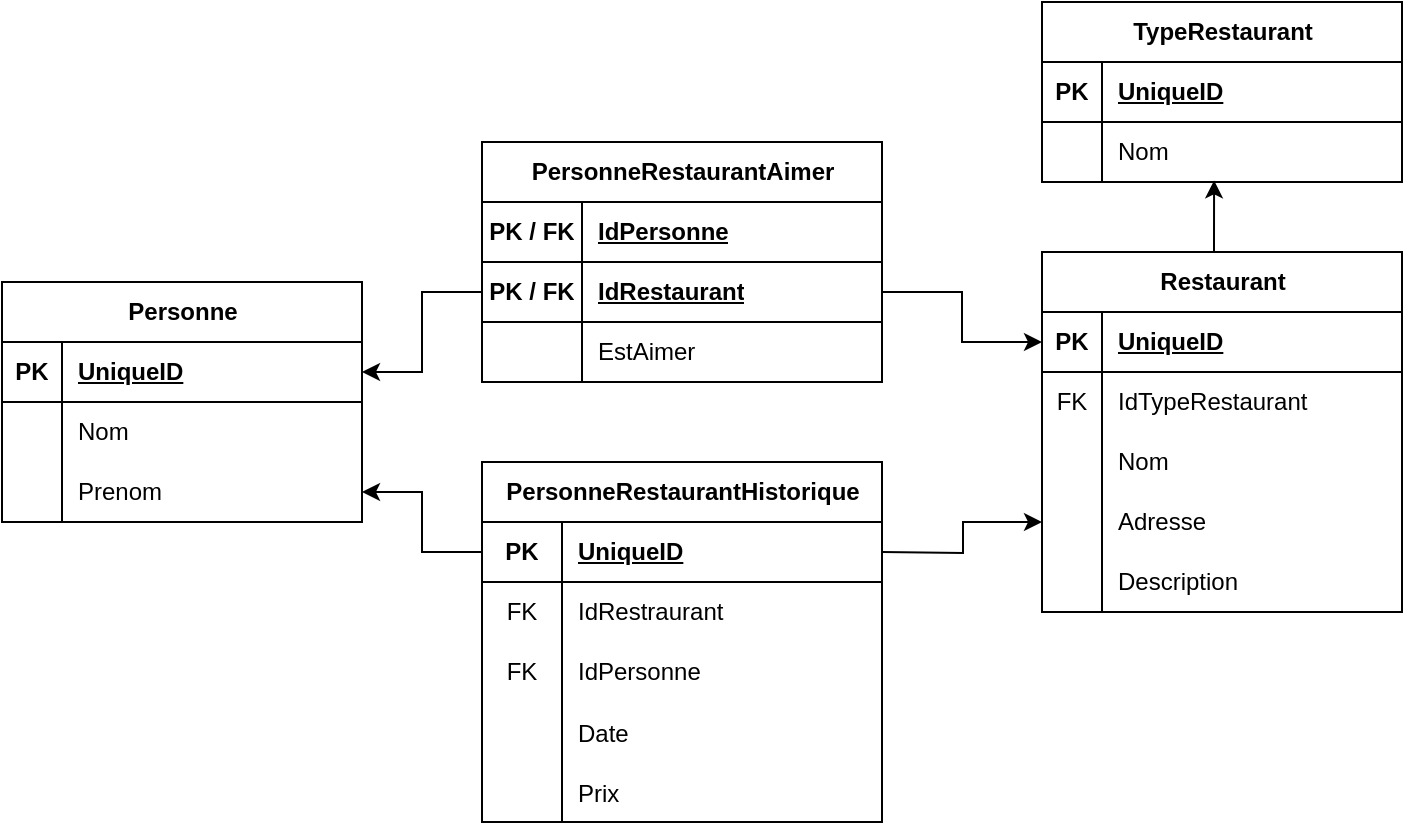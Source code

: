 <mxfile version="22.1.2" type="device">
  <diagram name="Page-1" id="9HlWXw9xovZMGXutbzrX">
    <mxGraphModel dx="1434" dy="836" grid="1" gridSize="10" guides="1" tooltips="1" connect="1" arrows="1" fold="1" page="1" pageScale="1" pageWidth="827" pageHeight="1169" math="0" shadow="0">
      <root>
        <mxCell id="0" />
        <mxCell id="1" parent="0" />
        <mxCell id="Jq2r6JU9CfqazQ6UyU02-1" value="Personne" style="shape=table;startSize=30;container=1;collapsible=1;childLayout=tableLayout;fixedRows=1;rowLines=0;fontStyle=1;align=center;resizeLast=1;html=1;gradientColor=none;swimlaneFillColor=default;" parent="1" vertex="1">
          <mxGeometry x="40" y="150" width="180" height="120" as="geometry" />
        </mxCell>
        <mxCell id="Jq2r6JU9CfqazQ6UyU02-2" value="" style="shape=tableRow;horizontal=0;startSize=0;swimlaneHead=0;swimlaneBody=0;fillColor=none;collapsible=0;dropTarget=0;points=[[0,0.5],[1,0.5]];portConstraint=eastwest;top=0;left=0;right=0;bottom=1;" parent="Jq2r6JU9CfqazQ6UyU02-1" vertex="1">
          <mxGeometry y="30" width="180" height="30" as="geometry" />
        </mxCell>
        <mxCell id="Jq2r6JU9CfqazQ6UyU02-3" value="PK" style="shape=partialRectangle;connectable=0;fillColor=none;top=0;left=0;bottom=0;right=0;fontStyle=1;overflow=hidden;whiteSpace=wrap;html=1;" parent="Jq2r6JU9CfqazQ6UyU02-2" vertex="1">
          <mxGeometry width="30" height="30" as="geometry">
            <mxRectangle width="30" height="30" as="alternateBounds" />
          </mxGeometry>
        </mxCell>
        <mxCell id="Jq2r6JU9CfqazQ6UyU02-4" value="UniqueID" style="shape=partialRectangle;connectable=0;fillColor=none;top=0;left=0;bottom=0;right=0;align=left;spacingLeft=6;fontStyle=5;overflow=hidden;whiteSpace=wrap;html=1;" parent="Jq2r6JU9CfqazQ6UyU02-2" vertex="1">
          <mxGeometry x="30" width="150" height="30" as="geometry">
            <mxRectangle width="150" height="30" as="alternateBounds" />
          </mxGeometry>
        </mxCell>
        <mxCell id="Jq2r6JU9CfqazQ6UyU02-5" value="" style="shape=tableRow;horizontal=0;startSize=0;swimlaneHead=0;swimlaneBody=0;fillColor=none;collapsible=0;dropTarget=0;points=[[0,0.5],[1,0.5]];portConstraint=eastwest;top=0;left=0;right=0;bottom=0;" parent="Jq2r6JU9CfqazQ6UyU02-1" vertex="1">
          <mxGeometry y="60" width="180" height="30" as="geometry" />
        </mxCell>
        <mxCell id="Jq2r6JU9CfqazQ6UyU02-6" value="" style="shape=partialRectangle;connectable=0;fillColor=none;top=0;left=0;bottom=0;right=0;editable=1;overflow=hidden;whiteSpace=wrap;html=1;" parent="Jq2r6JU9CfqazQ6UyU02-5" vertex="1">
          <mxGeometry width="30" height="30" as="geometry">
            <mxRectangle width="30" height="30" as="alternateBounds" />
          </mxGeometry>
        </mxCell>
        <mxCell id="Jq2r6JU9CfqazQ6UyU02-7" value="Nom" style="shape=partialRectangle;connectable=0;fillColor=none;top=0;left=0;bottom=0;right=0;align=left;spacingLeft=6;overflow=hidden;whiteSpace=wrap;html=1;" parent="Jq2r6JU9CfqazQ6UyU02-5" vertex="1">
          <mxGeometry x="30" width="150" height="30" as="geometry">
            <mxRectangle width="150" height="30" as="alternateBounds" />
          </mxGeometry>
        </mxCell>
        <mxCell id="Jq2r6JU9CfqazQ6UyU02-8" value="" style="shape=tableRow;horizontal=0;startSize=0;swimlaneHead=0;swimlaneBody=0;fillColor=none;collapsible=0;dropTarget=0;points=[[0,0.5],[1,0.5]];portConstraint=eastwest;top=0;left=0;right=0;bottom=0;" parent="Jq2r6JU9CfqazQ6UyU02-1" vertex="1">
          <mxGeometry y="90" width="180" height="30" as="geometry" />
        </mxCell>
        <mxCell id="Jq2r6JU9CfqazQ6UyU02-9" value="" style="shape=partialRectangle;connectable=0;fillColor=none;top=0;left=0;bottom=0;right=0;editable=1;overflow=hidden;whiteSpace=wrap;html=1;" parent="Jq2r6JU9CfqazQ6UyU02-8" vertex="1">
          <mxGeometry width="30" height="30" as="geometry">
            <mxRectangle width="30" height="30" as="alternateBounds" />
          </mxGeometry>
        </mxCell>
        <mxCell id="Jq2r6JU9CfqazQ6UyU02-10" value="Prenom" style="shape=partialRectangle;connectable=0;fillColor=none;top=0;left=0;bottom=0;right=0;align=left;spacingLeft=6;overflow=hidden;whiteSpace=wrap;html=1;" parent="Jq2r6JU9CfqazQ6UyU02-8" vertex="1">
          <mxGeometry x="30" width="150" height="30" as="geometry">
            <mxRectangle width="150" height="30" as="alternateBounds" />
          </mxGeometry>
        </mxCell>
        <mxCell id="Jq2r6JU9CfqazQ6UyU02-17" value="TypeRestaurant" style="shape=table;startSize=30;container=1;collapsible=1;childLayout=tableLayout;fixedRows=1;rowLines=0;fontStyle=1;align=center;resizeLast=1;html=1;swimlaneFillColor=default;" parent="1" vertex="1">
          <mxGeometry x="560" y="10" width="180" height="90" as="geometry" />
        </mxCell>
        <mxCell id="Jq2r6JU9CfqazQ6UyU02-18" value="" style="shape=tableRow;horizontal=0;startSize=0;swimlaneHead=0;swimlaneBody=0;fillColor=none;collapsible=0;dropTarget=0;points=[[0,0.5],[1,0.5]];portConstraint=eastwest;top=0;left=0;right=0;bottom=1;" parent="Jq2r6JU9CfqazQ6UyU02-17" vertex="1">
          <mxGeometry y="30" width="180" height="30" as="geometry" />
        </mxCell>
        <mxCell id="Jq2r6JU9CfqazQ6UyU02-19" value="PK" style="shape=partialRectangle;connectable=0;fillColor=none;top=0;left=0;bottom=0;right=0;fontStyle=1;overflow=hidden;whiteSpace=wrap;html=1;" parent="Jq2r6JU9CfqazQ6UyU02-18" vertex="1">
          <mxGeometry width="30" height="30" as="geometry">
            <mxRectangle width="30" height="30" as="alternateBounds" />
          </mxGeometry>
        </mxCell>
        <mxCell id="Jq2r6JU9CfqazQ6UyU02-20" value="UniqueID" style="shape=partialRectangle;connectable=0;fillColor=none;top=0;left=0;bottom=0;right=0;align=left;spacingLeft=6;fontStyle=5;overflow=hidden;whiteSpace=wrap;html=1;" parent="Jq2r6JU9CfqazQ6UyU02-18" vertex="1">
          <mxGeometry x="30" width="150" height="30" as="geometry">
            <mxRectangle width="150" height="30" as="alternateBounds" />
          </mxGeometry>
        </mxCell>
        <mxCell id="Jq2r6JU9CfqazQ6UyU02-21" value="" style="shape=tableRow;horizontal=0;startSize=0;swimlaneHead=0;swimlaneBody=0;fillColor=none;collapsible=0;dropTarget=0;points=[[0,0.5],[1,0.5]];portConstraint=eastwest;top=0;left=0;right=0;bottom=0;" parent="Jq2r6JU9CfqazQ6UyU02-17" vertex="1">
          <mxGeometry y="60" width="180" height="30" as="geometry" />
        </mxCell>
        <mxCell id="Jq2r6JU9CfqazQ6UyU02-22" value="" style="shape=partialRectangle;connectable=0;fillColor=none;top=0;left=0;bottom=0;right=0;editable=1;overflow=hidden;whiteSpace=wrap;html=1;" parent="Jq2r6JU9CfqazQ6UyU02-21" vertex="1">
          <mxGeometry width="30" height="30" as="geometry">
            <mxRectangle width="30" height="30" as="alternateBounds" />
          </mxGeometry>
        </mxCell>
        <mxCell id="Jq2r6JU9CfqazQ6UyU02-23" value="Nom" style="shape=partialRectangle;connectable=0;fillColor=none;top=0;left=0;bottom=0;right=0;align=left;spacingLeft=6;overflow=hidden;whiteSpace=wrap;html=1;" parent="Jq2r6JU9CfqazQ6UyU02-21" vertex="1">
          <mxGeometry x="30" width="150" height="30" as="geometry">
            <mxRectangle width="150" height="30" as="alternateBounds" />
          </mxGeometry>
        </mxCell>
        <mxCell id="Jq2r6JU9CfqazQ6UyU02-27" value="Restaurant" style="shape=table;startSize=30;container=1;collapsible=1;childLayout=tableLayout;fixedRows=1;rowLines=0;fontStyle=1;align=center;resizeLast=1;html=1;swimlaneFillColor=default;" parent="1" vertex="1">
          <mxGeometry x="560" y="135" width="180" height="180" as="geometry" />
        </mxCell>
        <mxCell id="Jq2r6JU9CfqazQ6UyU02-28" value="" style="shape=tableRow;horizontal=0;startSize=0;swimlaneHead=0;swimlaneBody=0;fillColor=none;collapsible=0;dropTarget=0;points=[[0,0.5],[1,0.5]];portConstraint=eastwest;top=0;left=0;right=0;bottom=1;" parent="Jq2r6JU9CfqazQ6UyU02-27" vertex="1">
          <mxGeometry y="30" width="180" height="30" as="geometry" />
        </mxCell>
        <mxCell id="Jq2r6JU9CfqazQ6UyU02-29" value="PK" style="shape=partialRectangle;connectable=0;fillColor=none;top=0;left=0;bottom=0;right=0;fontStyle=1;overflow=hidden;whiteSpace=wrap;html=1;" parent="Jq2r6JU9CfqazQ6UyU02-28" vertex="1">
          <mxGeometry width="30" height="30" as="geometry">
            <mxRectangle width="30" height="30" as="alternateBounds" />
          </mxGeometry>
        </mxCell>
        <mxCell id="Jq2r6JU9CfqazQ6UyU02-30" value="UniqueID" style="shape=partialRectangle;connectable=0;fillColor=none;top=0;left=0;bottom=0;right=0;align=left;spacingLeft=6;fontStyle=5;overflow=hidden;whiteSpace=wrap;html=1;" parent="Jq2r6JU9CfqazQ6UyU02-28" vertex="1">
          <mxGeometry x="30" width="150" height="30" as="geometry">
            <mxRectangle width="150" height="30" as="alternateBounds" />
          </mxGeometry>
        </mxCell>
        <mxCell id="Jq2r6JU9CfqazQ6UyU02-37" value="" style="shape=tableRow;horizontal=0;startSize=0;swimlaneHead=0;swimlaneBody=0;fillColor=none;collapsible=0;dropTarget=0;points=[[0,0.5],[1,0.5]];portConstraint=eastwest;top=0;left=0;right=0;bottom=0;" parent="Jq2r6JU9CfqazQ6UyU02-27" vertex="1">
          <mxGeometry y="60" width="180" height="30" as="geometry" />
        </mxCell>
        <mxCell id="Jq2r6JU9CfqazQ6UyU02-38" value="FK" style="shape=partialRectangle;connectable=0;fillColor=none;top=0;left=0;bottom=0;right=0;fontStyle=0;overflow=hidden;whiteSpace=wrap;html=1;" parent="Jq2r6JU9CfqazQ6UyU02-37" vertex="1">
          <mxGeometry width="30" height="30" as="geometry">
            <mxRectangle width="30" height="30" as="alternateBounds" />
          </mxGeometry>
        </mxCell>
        <mxCell id="Jq2r6JU9CfqazQ6UyU02-39" value="IdTypeRestaurant" style="shape=partialRectangle;connectable=0;fillColor=none;top=0;left=0;bottom=0;right=0;align=left;spacingLeft=6;fontStyle=0;overflow=hidden;whiteSpace=wrap;html=1;" parent="Jq2r6JU9CfqazQ6UyU02-37" vertex="1">
          <mxGeometry x="30" width="150" height="30" as="geometry">
            <mxRectangle width="150" height="30" as="alternateBounds" />
          </mxGeometry>
        </mxCell>
        <mxCell id="Jq2r6JU9CfqazQ6UyU02-31" value="" style="shape=tableRow;horizontal=0;startSize=0;swimlaneHead=0;swimlaneBody=0;fillColor=none;collapsible=0;dropTarget=0;points=[[0,0.5],[1,0.5]];portConstraint=eastwest;top=0;left=0;right=0;bottom=0;" parent="Jq2r6JU9CfqazQ6UyU02-27" vertex="1">
          <mxGeometry y="90" width="180" height="30" as="geometry" />
        </mxCell>
        <mxCell id="Jq2r6JU9CfqazQ6UyU02-32" value="" style="shape=partialRectangle;connectable=0;fillColor=none;top=0;left=0;bottom=0;right=0;editable=1;overflow=hidden;whiteSpace=wrap;html=1;" parent="Jq2r6JU9CfqazQ6UyU02-31" vertex="1">
          <mxGeometry width="30" height="30" as="geometry">
            <mxRectangle width="30" height="30" as="alternateBounds" />
          </mxGeometry>
        </mxCell>
        <mxCell id="Jq2r6JU9CfqazQ6UyU02-33" value="Nom" style="shape=partialRectangle;connectable=0;fillColor=none;top=0;left=0;bottom=0;right=0;align=left;spacingLeft=6;overflow=hidden;whiteSpace=wrap;html=1;" parent="Jq2r6JU9CfqazQ6UyU02-31" vertex="1">
          <mxGeometry x="30" width="150" height="30" as="geometry">
            <mxRectangle width="150" height="30" as="alternateBounds" />
          </mxGeometry>
        </mxCell>
        <mxCell id="Jq2r6JU9CfqazQ6UyU02-34" value="" style="shape=tableRow;horizontal=0;startSize=0;swimlaneHead=0;swimlaneBody=0;fillColor=none;collapsible=0;dropTarget=0;points=[[0,0.5],[1,0.5]];portConstraint=eastwest;top=0;left=0;right=0;bottom=0;" parent="Jq2r6JU9CfqazQ6UyU02-27" vertex="1">
          <mxGeometry y="120" width="180" height="30" as="geometry" />
        </mxCell>
        <mxCell id="Jq2r6JU9CfqazQ6UyU02-35" value="" style="shape=partialRectangle;connectable=0;fillColor=none;top=0;left=0;bottom=0;right=0;editable=1;overflow=hidden;whiteSpace=wrap;html=1;" parent="Jq2r6JU9CfqazQ6UyU02-34" vertex="1">
          <mxGeometry width="30" height="30" as="geometry">
            <mxRectangle width="30" height="30" as="alternateBounds" />
          </mxGeometry>
        </mxCell>
        <mxCell id="Jq2r6JU9CfqazQ6UyU02-36" value="Adresse" style="shape=partialRectangle;connectable=0;fillColor=none;top=0;left=0;bottom=0;right=0;align=left;spacingLeft=6;overflow=hidden;whiteSpace=wrap;html=1;" parent="Jq2r6JU9CfqazQ6UyU02-34" vertex="1">
          <mxGeometry x="30" width="150" height="30" as="geometry">
            <mxRectangle width="150" height="30" as="alternateBounds" />
          </mxGeometry>
        </mxCell>
        <mxCell id="yEn27LW-nkxsNg534V1I-1" value="" style="shape=tableRow;horizontal=0;startSize=0;swimlaneHead=0;swimlaneBody=0;fillColor=none;collapsible=0;dropTarget=0;points=[[0,0.5],[1,0.5]];portConstraint=eastwest;top=0;left=0;right=0;bottom=0;" vertex="1" parent="Jq2r6JU9CfqazQ6UyU02-27">
          <mxGeometry y="150" width="180" height="30" as="geometry" />
        </mxCell>
        <mxCell id="yEn27LW-nkxsNg534V1I-2" value="" style="shape=partialRectangle;connectable=0;fillColor=none;top=0;left=0;bottom=0;right=0;editable=1;overflow=hidden;whiteSpace=wrap;html=1;" vertex="1" parent="yEn27LW-nkxsNg534V1I-1">
          <mxGeometry width="30" height="30" as="geometry">
            <mxRectangle width="30" height="30" as="alternateBounds" />
          </mxGeometry>
        </mxCell>
        <mxCell id="yEn27LW-nkxsNg534V1I-3" value="Description" style="shape=partialRectangle;connectable=0;fillColor=none;top=0;left=0;bottom=0;right=0;align=left;spacingLeft=6;overflow=hidden;whiteSpace=wrap;html=1;" vertex="1" parent="yEn27LW-nkxsNg534V1I-1">
          <mxGeometry x="30" width="150" height="30" as="geometry">
            <mxRectangle width="150" height="30" as="alternateBounds" />
          </mxGeometry>
        </mxCell>
        <mxCell id="Jq2r6JU9CfqazQ6UyU02-40" value="PersonneRestaurantAimer" style="shape=table;startSize=30;container=1;collapsible=1;childLayout=tableLayout;fixedRows=1;rowLines=0;fontStyle=1;align=center;resizeLast=1;html=1;swimlaneFillColor=default;" parent="1" vertex="1">
          <mxGeometry x="280" y="80" width="200" height="120" as="geometry" />
        </mxCell>
        <mxCell id="Jq2r6JU9CfqazQ6UyU02-41" value="" style="shape=tableRow;horizontal=0;startSize=0;swimlaneHead=0;swimlaneBody=0;fillColor=none;collapsible=0;dropTarget=0;points=[[0,0.5],[1,0.5]];portConstraint=eastwest;top=0;left=0;right=0;bottom=1;" parent="Jq2r6JU9CfqazQ6UyU02-40" vertex="1">
          <mxGeometry y="30" width="200" height="30" as="geometry" />
        </mxCell>
        <mxCell id="Jq2r6JU9CfqazQ6UyU02-42" value="PK / FK" style="shape=partialRectangle;connectable=0;fillColor=none;top=0;left=0;bottom=0;right=0;fontStyle=1;overflow=hidden;whiteSpace=wrap;html=1;" parent="Jq2r6JU9CfqazQ6UyU02-41" vertex="1">
          <mxGeometry width="50" height="30" as="geometry">
            <mxRectangle width="50" height="30" as="alternateBounds" />
          </mxGeometry>
        </mxCell>
        <mxCell id="Jq2r6JU9CfqazQ6UyU02-43" value="IdPersonne" style="shape=partialRectangle;connectable=0;fillColor=none;top=0;left=0;bottom=0;right=0;align=left;spacingLeft=6;fontStyle=5;overflow=hidden;whiteSpace=wrap;html=1;" parent="Jq2r6JU9CfqazQ6UyU02-41" vertex="1">
          <mxGeometry x="50" width="150" height="30" as="geometry">
            <mxRectangle width="150" height="30" as="alternateBounds" />
          </mxGeometry>
        </mxCell>
        <mxCell id="Jq2r6JU9CfqazQ6UyU02-53" value="" style="shape=tableRow;horizontal=0;startSize=0;swimlaneHead=0;swimlaneBody=0;fillColor=none;collapsible=0;dropTarget=0;points=[[0,0.5],[1,0.5]];portConstraint=eastwest;top=0;left=0;right=0;bottom=1;" parent="Jq2r6JU9CfqazQ6UyU02-40" vertex="1">
          <mxGeometry y="60" width="200" height="30" as="geometry" />
        </mxCell>
        <mxCell id="Jq2r6JU9CfqazQ6UyU02-54" value="PK / FK" style="shape=partialRectangle;connectable=0;fillColor=none;top=0;left=0;bottom=0;right=0;fontStyle=1;overflow=hidden;whiteSpace=wrap;html=1;" parent="Jq2r6JU9CfqazQ6UyU02-53" vertex="1">
          <mxGeometry width="50" height="30" as="geometry">
            <mxRectangle width="50" height="30" as="alternateBounds" />
          </mxGeometry>
        </mxCell>
        <mxCell id="Jq2r6JU9CfqazQ6UyU02-55" value="IdRestaurant" style="shape=partialRectangle;connectable=0;fillColor=none;top=0;left=0;bottom=0;right=0;align=left;spacingLeft=6;fontStyle=5;overflow=hidden;whiteSpace=wrap;html=1;" parent="Jq2r6JU9CfqazQ6UyU02-53" vertex="1">
          <mxGeometry x="50" width="150" height="30" as="geometry">
            <mxRectangle width="150" height="30" as="alternateBounds" />
          </mxGeometry>
        </mxCell>
        <mxCell id="Jq2r6JU9CfqazQ6UyU02-44" value="" style="shape=tableRow;horizontal=0;startSize=0;swimlaneHead=0;swimlaneBody=0;fillColor=none;collapsible=0;dropTarget=0;points=[[0,0.5],[1,0.5]];portConstraint=eastwest;top=0;left=0;right=0;bottom=0;" parent="Jq2r6JU9CfqazQ6UyU02-40" vertex="1">
          <mxGeometry y="90" width="200" height="30" as="geometry" />
        </mxCell>
        <mxCell id="Jq2r6JU9CfqazQ6UyU02-45" value="" style="shape=partialRectangle;connectable=0;fillColor=none;top=0;left=0;bottom=0;right=0;editable=1;overflow=hidden;whiteSpace=wrap;html=1;" parent="Jq2r6JU9CfqazQ6UyU02-44" vertex="1">
          <mxGeometry width="50" height="30" as="geometry">
            <mxRectangle width="50" height="30" as="alternateBounds" />
          </mxGeometry>
        </mxCell>
        <mxCell id="Jq2r6JU9CfqazQ6UyU02-46" value="EstAimer" style="shape=partialRectangle;connectable=0;fillColor=none;top=0;left=0;bottom=0;right=0;align=left;spacingLeft=6;overflow=hidden;whiteSpace=wrap;html=1;" parent="Jq2r6JU9CfqazQ6UyU02-44" vertex="1">
          <mxGeometry x="50" width="150" height="30" as="geometry">
            <mxRectangle width="150" height="30" as="alternateBounds" />
          </mxGeometry>
        </mxCell>
        <mxCell id="Jq2r6JU9CfqazQ6UyU02-56" value="PersonneRestaurantHistorique" style="shape=table;startSize=30;container=1;collapsible=1;childLayout=tableLayout;fixedRows=1;rowLines=0;fontStyle=1;align=center;resizeLast=1;html=1;swimlaneFillColor=default;" parent="1" vertex="1">
          <mxGeometry x="280" y="240" width="200" height="180" as="geometry" />
        </mxCell>
        <mxCell id="Jq2r6JU9CfqazQ6UyU02-78" value="" style="shape=tableRow;horizontal=0;startSize=0;swimlaneHead=0;swimlaneBody=0;fillColor=none;collapsible=0;dropTarget=0;points=[[0,0.5],[1,0.5]];portConstraint=eastwest;top=0;left=0;right=0;bottom=1;" parent="Jq2r6JU9CfqazQ6UyU02-56" vertex="1">
          <mxGeometry y="30" width="200" height="30" as="geometry" />
        </mxCell>
        <mxCell id="Jq2r6JU9CfqazQ6UyU02-79" value="PK" style="shape=partialRectangle;connectable=0;fillColor=none;top=0;left=0;bottom=0;right=0;fontStyle=1;overflow=hidden;whiteSpace=wrap;html=1;" parent="Jq2r6JU9CfqazQ6UyU02-78" vertex="1">
          <mxGeometry width="40" height="30" as="geometry">
            <mxRectangle width="40" height="30" as="alternateBounds" />
          </mxGeometry>
        </mxCell>
        <mxCell id="Jq2r6JU9CfqazQ6UyU02-80" value="UniqueID" style="shape=partialRectangle;connectable=0;fillColor=none;top=0;left=0;bottom=0;right=0;align=left;spacingLeft=6;fontStyle=5;overflow=hidden;whiteSpace=wrap;html=1;" parent="Jq2r6JU9CfqazQ6UyU02-78" vertex="1">
          <mxGeometry x="40" width="160" height="30" as="geometry">
            <mxRectangle width="160" height="30" as="alternateBounds" />
          </mxGeometry>
        </mxCell>
        <mxCell id="Jq2r6JU9CfqazQ6UyU02-71" value="" style="shape=tableRow;horizontal=0;startSize=0;swimlaneHead=0;swimlaneBody=0;fillColor=none;collapsible=0;dropTarget=0;points=[[0,0.5],[1,0.5]];portConstraint=eastwest;top=0;left=0;right=0;bottom=0;" parent="Jq2r6JU9CfqazQ6UyU02-56" vertex="1">
          <mxGeometry y="60" width="200" height="30" as="geometry" />
        </mxCell>
        <mxCell id="Jq2r6JU9CfqazQ6UyU02-72" value="FK" style="shape=partialRectangle;connectable=0;fillColor=none;top=0;left=0;bottom=0;right=0;fontStyle=0;overflow=hidden;whiteSpace=wrap;html=1;" parent="Jq2r6JU9CfqazQ6UyU02-71" vertex="1">
          <mxGeometry width="40" height="30" as="geometry">
            <mxRectangle width="40" height="30" as="alternateBounds" />
          </mxGeometry>
        </mxCell>
        <mxCell id="Jq2r6JU9CfqazQ6UyU02-73" value="IdRestraurant" style="shape=partialRectangle;connectable=0;fillColor=none;top=0;left=0;bottom=0;right=0;align=left;spacingLeft=6;fontStyle=0;overflow=hidden;whiteSpace=wrap;html=1;" parent="Jq2r6JU9CfqazQ6UyU02-71" vertex="1">
          <mxGeometry x="40" width="160" height="30" as="geometry">
            <mxRectangle width="160" height="30" as="alternateBounds" />
          </mxGeometry>
        </mxCell>
        <mxCell id="Jq2r6JU9CfqazQ6UyU02-74" value="" style="shape=tableRow;horizontal=0;startSize=0;swimlaneHead=0;swimlaneBody=0;fillColor=none;collapsible=0;dropTarget=0;points=[[0,0.5],[1,0.5]];portConstraint=eastwest;top=0;left=0;right=0;bottom=0;" parent="Jq2r6JU9CfqazQ6UyU02-56" vertex="1">
          <mxGeometry y="90" width="200" height="30" as="geometry" />
        </mxCell>
        <mxCell id="Jq2r6JU9CfqazQ6UyU02-75" value="FK" style="shape=partialRectangle;connectable=0;fillColor=none;top=0;left=0;bottom=0;right=0;fontStyle=0;overflow=hidden;whiteSpace=wrap;html=1;" parent="Jq2r6JU9CfqazQ6UyU02-74" vertex="1">
          <mxGeometry width="40" height="30" as="geometry">
            <mxRectangle width="40" height="30" as="alternateBounds" />
          </mxGeometry>
        </mxCell>
        <mxCell id="Jq2r6JU9CfqazQ6UyU02-76" value="IdPersonne" style="shape=partialRectangle;connectable=0;fillColor=none;top=0;left=0;bottom=0;right=0;align=left;spacingLeft=6;fontStyle=0;overflow=hidden;whiteSpace=wrap;html=1;" parent="Jq2r6JU9CfqazQ6UyU02-74" vertex="1">
          <mxGeometry x="40" width="160" height="30" as="geometry">
            <mxRectangle width="160" height="30" as="alternateBounds" />
          </mxGeometry>
        </mxCell>
        <mxCell id="Jq2r6JU9CfqazQ6UyU02-85" value="" style="shape=tableRow;horizontal=0;startSize=0;swimlaneHead=0;swimlaneBody=0;fillColor=none;collapsible=0;dropTarget=0;points=[[0,0.5],[1,0.5]];portConstraint=eastwest;top=0;left=0;right=0;bottom=0;" parent="Jq2r6JU9CfqazQ6UyU02-56" vertex="1">
          <mxGeometry y="120" width="200" height="30" as="geometry" />
        </mxCell>
        <mxCell id="Jq2r6JU9CfqazQ6UyU02-86" value="" style="shape=partialRectangle;connectable=0;fillColor=none;top=0;left=0;bottom=0;right=0;editable=1;overflow=hidden;" parent="Jq2r6JU9CfqazQ6UyU02-85" vertex="1">
          <mxGeometry width="40" height="30" as="geometry">
            <mxRectangle width="40" height="30" as="alternateBounds" />
          </mxGeometry>
        </mxCell>
        <mxCell id="Jq2r6JU9CfqazQ6UyU02-87" value="Date" style="shape=partialRectangle;connectable=0;fillColor=none;top=0;left=0;bottom=0;right=0;align=left;spacingLeft=6;overflow=hidden;" parent="Jq2r6JU9CfqazQ6UyU02-85" vertex="1">
          <mxGeometry x="40" width="160" height="30" as="geometry">
            <mxRectangle width="160" height="30" as="alternateBounds" />
          </mxGeometry>
        </mxCell>
        <mxCell id="Jq2r6JU9CfqazQ6UyU02-88" value="" style="shape=tableRow;horizontal=0;startSize=0;swimlaneHead=0;swimlaneBody=0;fillColor=none;collapsible=0;dropTarget=0;points=[[0,0.5],[1,0.5]];portConstraint=eastwest;top=0;left=0;right=0;bottom=0;" parent="Jq2r6JU9CfqazQ6UyU02-56" vertex="1">
          <mxGeometry y="150" width="200" height="30" as="geometry" />
        </mxCell>
        <mxCell id="Jq2r6JU9CfqazQ6UyU02-89" value="" style="shape=partialRectangle;connectable=0;fillColor=none;top=0;left=0;bottom=0;right=0;editable=1;overflow=hidden;" parent="Jq2r6JU9CfqazQ6UyU02-88" vertex="1">
          <mxGeometry width="40" height="30" as="geometry">
            <mxRectangle width="40" height="30" as="alternateBounds" />
          </mxGeometry>
        </mxCell>
        <mxCell id="Jq2r6JU9CfqazQ6UyU02-90" value="Prix" style="shape=partialRectangle;connectable=0;fillColor=none;top=0;left=0;bottom=0;right=0;align=left;spacingLeft=6;overflow=hidden;" parent="Jq2r6JU9CfqazQ6UyU02-88" vertex="1">
          <mxGeometry x="40" width="160" height="30" as="geometry">
            <mxRectangle width="160" height="30" as="alternateBounds" />
          </mxGeometry>
        </mxCell>
        <mxCell id="Jq2r6JU9CfqazQ6UyU02-66" style="edgeStyle=orthogonalEdgeStyle;rounded=0;orthogonalLoop=1;jettySize=auto;html=1;exitX=0.5;exitY=0;exitDx=0;exitDy=0;entryX=0.478;entryY=0.973;entryDx=0;entryDy=0;entryPerimeter=0;" parent="1" source="Jq2r6JU9CfqazQ6UyU02-27" target="Jq2r6JU9CfqazQ6UyU02-21" edge="1">
          <mxGeometry relative="1" as="geometry" />
        </mxCell>
        <mxCell id="Jq2r6JU9CfqazQ6UyU02-67" style="edgeStyle=orthogonalEdgeStyle;rounded=0;orthogonalLoop=1;jettySize=auto;html=1;exitX=1;exitY=0.5;exitDx=0;exitDy=0;entryX=0;entryY=0.5;entryDx=0;entryDy=0;" parent="1" source="Jq2r6JU9CfqazQ6UyU02-53" target="Jq2r6JU9CfqazQ6UyU02-28" edge="1">
          <mxGeometry relative="1" as="geometry" />
        </mxCell>
        <mxCell id="Jq2r6JU9CfqazQ6UyU02-68" style="edgeStyle=orthogonalEdgeStyle;rounded=0;orthogonalLoop=1;jettySize=auto;html=1;exitX=1;exitY=0.5;exitDx=0;exitDy=0;entryX=0;entryY=0.5;entryDx=0;entryDy=0;" parent="1" target="Jq2r6JU9CfqazQ6UyU02-34" edge="1">
          <mxGeometry relative="1" as="geometry">
            <mxPoint x="480" y="285" as="sourcePoint" />
          </mxGeometry>
        </mxCell>
        <mxCell id="Jq2r6JU9CfqazQ6UyU02-69" style="edgeStyle=orthogonalEdgeStyle;rounded=0;orthogonalLoop=1;jettySize=auto;html=1;exitX=0;exitY=0.5;exitDx=0;exitDy=0;entryX=1;entryY=0.5;entryDx=0;entryDy=0;" parent="1" source="Jq2r6JU9CfqazQ6UyU02-53" target="Jq2r6JU9CfqazQ6UyU02-2" edge="1">
          <mxGeometry relative="1" as="geometry" />
        </mxCell>
        <mxCell id="Jq2r6JU9CfqazQ6UyU02-81" style="edgeStyle=orthogonalEdgeStyle;rounded=0;orthogonalLoop=1;jettySize=auto;html=1;exitX=0;exitY=0.5;exitDx=0;exitDy=0;entryX=1;entryY=0.5;entryDx=0;entryDy=0;" parent="1" source="Jq2r6JU9CfqazQ6UyU02-78" target="Jq2r6JU9CfqazQ6UyU02-8" edge="1">
          <mxGeometry relative="1" as="geometry" />
        </mxCell>
      </root>
    </mxGraphModel>
  </diagram>
</mxfile>
